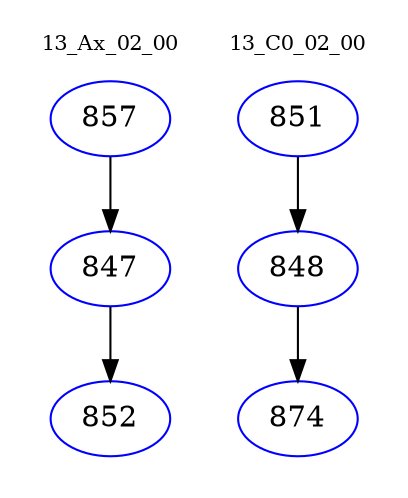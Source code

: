 digraph{
subgraph cluster_0 {
color = white
label = "13_Ax_02_00";
fontsize=10;
T0_857 [label="857", color="blue"]
T0_857 -> T0_847 [color="black"]
T0_847 [label="847", color="blue"]
T0_847 -> T0_852 [color="black"]
T0_852 [label="852", color="blue"]
}
subgraph cluster_1 {
color = white
label = "13_C0_02_00";
fontsize=10;
T1_851 [label="851", color="blue"]
T1_851 -> T1_848 [color="black"]
T1_848 [label="848", color="blue"]
T1_848 -> T1_874 [color="black"]
T1_874 [label="874", color="blue"]
}
}
